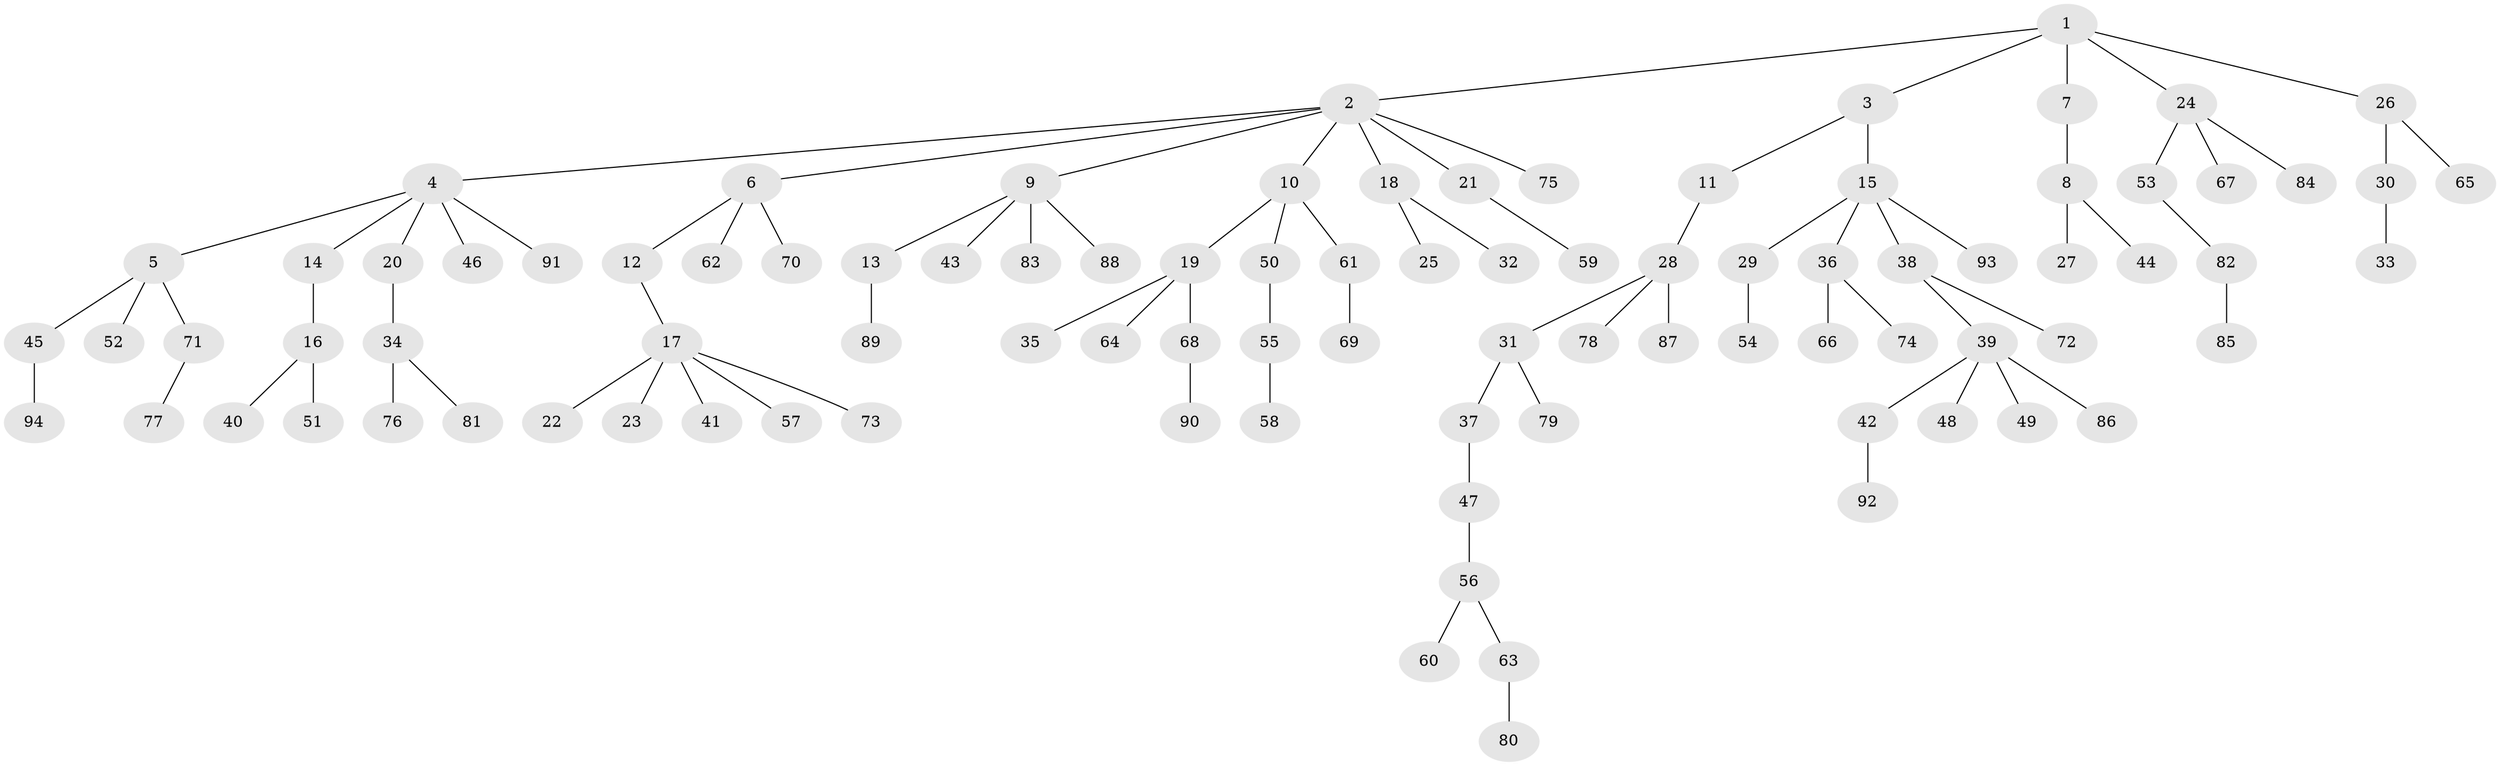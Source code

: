 // coarse degree distribution, {5: 0.06451612903225806, 10: 0.016129032258064516, 6: 0.016129032258064516, 3: 0.0967741935483871, 4: 0.03225806451612903, 2: 0.1935483870967742, 1: 0.5806451612903226}
// Generated by graph-tools (version 1.1) at 2025/52/02/27/25 19:52:11]
// undirected, 94 vertices, 93 edges
graph export_dot {
graph [start="1"]
  node [color=gray90,style=filled];
  1;
  2;
  3;
  4;
  5;
  6;
  7;
  8;
  9;
  10;
  11;
  12;
  13;
  14;
  15;
  16;
  17;
  18;
  19;
  20;
  21;
  22;
  23;
  24;
  25;
  26;
  27;
  28;
  29;
  30;
  31;
  32;
  33;
  34;
  35;
  36;
  37;
  38;
  39;
  40;
  41;
  42;
  43;
  44;
  45;
  46;
  47;
  48;
  49;
  50;
  51;
  52;
  53;
  54;
  55;
  56;
  57;
  58;
  59;
  60;
  61;
  62;
  63;
  64;
  65;
  66;
  67;
  68;
  69;
  70;
  71;
  72;
  73;
  74;
  75;
  76;
  77;
  78;
  79;
  80;
  81;
  82;
  83;
  84;
  85;
  86;
  87;
  88;
  89;
  90;
  91;
  92;
  93;
  94;
  1 -- 2;
  1 -- 3;
  1 -- 7;
  1 -- 24;
  1 -- 26;
  2 -- 4;
  2 -- 6;
  2 -- 9;
  2 -- 10;
  2 -- 18;
  2 -- 21;
  2 -- 75;
  3 -- 11;
  3 -- 15;
  4 -- 5;
  4 -- 14;
  4 -- 20;
  4 -- 46;
  4 -- 91;
  5 -- 45;
  5 -- 52;
  5 -- 71;
  6 -- 12;
  6 -- 62;
  6 -- 70;
  7 -- 8;
  8 -- 27;
  8 -- 44;
  9 -- 13;
  9 -- 43;
  9 -- 83;
  9 -- 88;
  10 -- 19;
  10 -- 50;
  10 -- 61;
  11 -- 28;
  12 -- 17;
  13 -- 89;
  14 -- 16;
  15 -- 29;
  15 -- 36;
  15 -- 38;
  15 -- 93;
  16 -- 40;
  16 -- 51;
  17 -- 22;
  17 -- 23;
  17 -- 41;
  17 -- 57;
  17 -- 73;
  18 -- 25;
  18 -- 32;
  19 -- 35;
  19 -- 64;
  19 -- 68;
  20 -- 34;
  21 -- 59;
  24 -- 53;
  24 -- 67;
  24 -- 84;
  26 -- 30;
  26 -- 65;
  28 -- 31;
  28 -- 78;
  28 -- 87;
  29 -- 54;
  30 -- 33;
  31 -- 37;
  31 -- 79;
  34 -- 76;
  34 -- 81;
  36 -- 66;
  36 -- 74;
  37 -- 47;
  38 -- 39;
  38 -- 72;
  39 -- 42;
  39 -- 48;
  39 -- 49;
  39 -- 86;
  42 -- 92;
  45 -- 94;
  47 -- 56;
  50 -- 55;
  53 -- 82;
  55 -- 58;
  56 -- 60;
  56 -- 63;
  61 -- 69;
  63 -- 80;
  68 -- 90;
  71 -- 77;
  82 -- 85;
}
